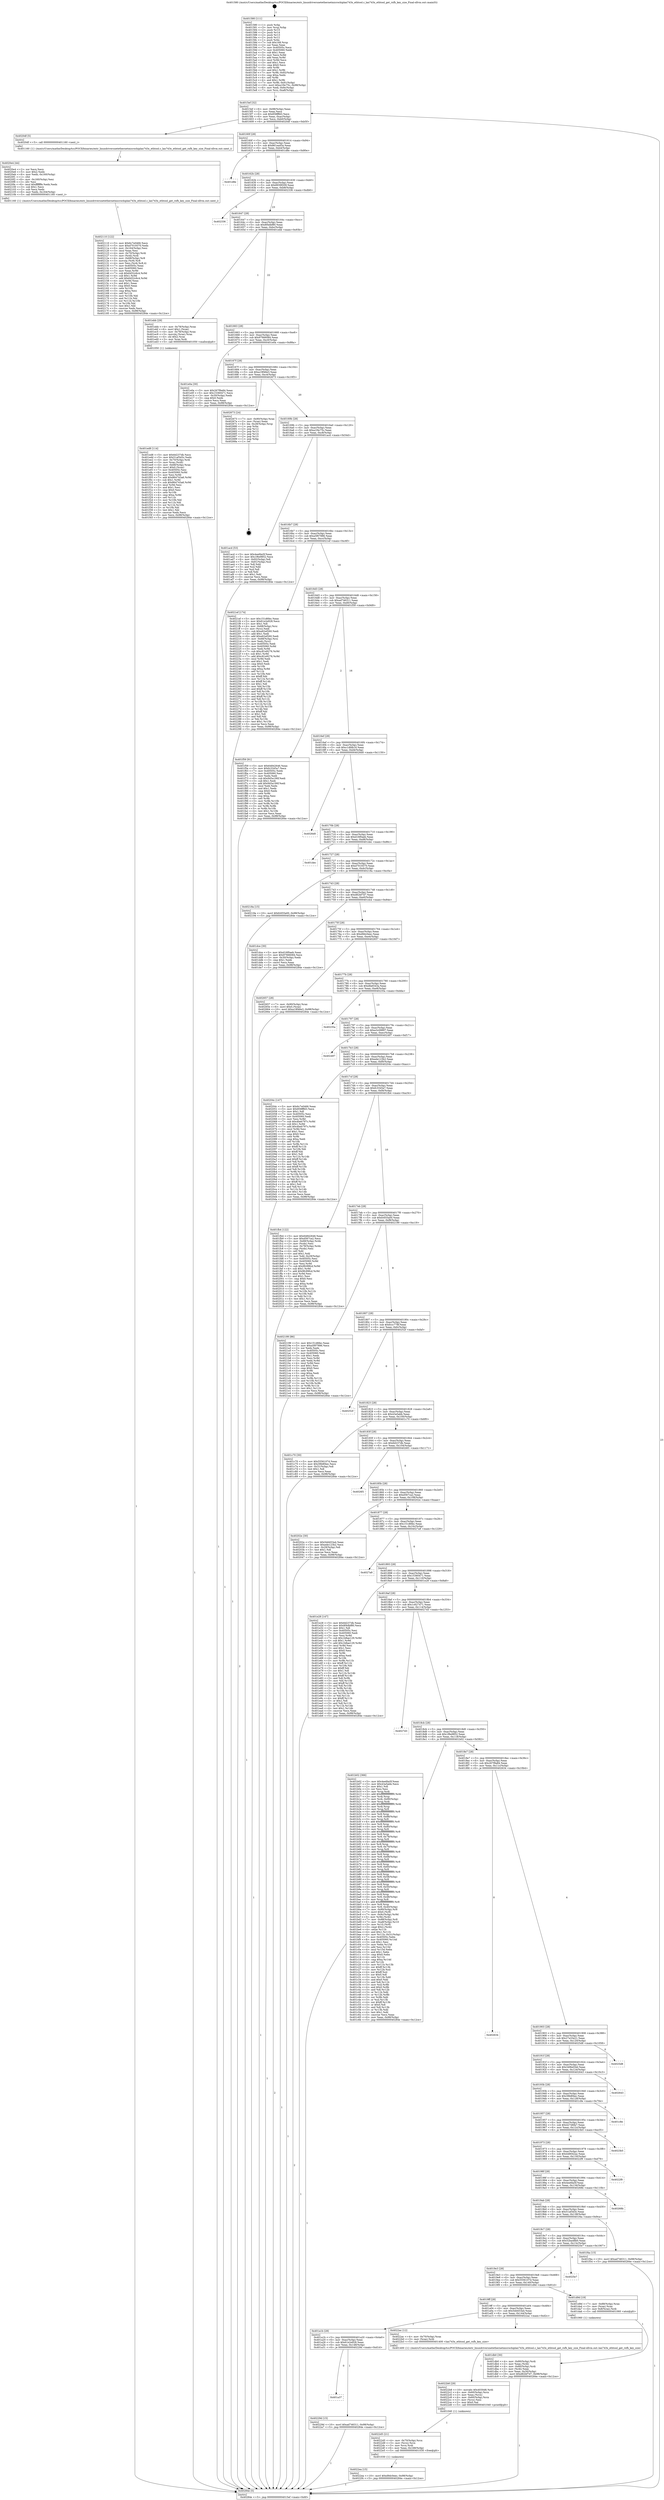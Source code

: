 digraph "0x401580" {
  label = "0x401580 (/mnt/c/Users/mathe/Desktop/tcc/POCII/binaries/extr_linuxdriversnetethernetmicrochiplan743x_ethtool.c_lan743x_ethtool_get_rxfh_key_size_Final-ollvm.out::main(0))"
  labelloc = "t"
  node[shape=record]

  Entry [label="",width=0.3,height=0.3,shape=circle,fillcolor=black,style=filled]
  "0x4015ef" [label="{
     0x4015ef [32]\l
     | [instrs]\l
     &nbsp;&nbsp;0x4015ef \<+6\>: mov -0x98(%rbp),%eax\l
     &nbsp;&nbsp;0x4015f5 \<+2\>: mov %eax,%ecx\l
     &nbsp;&nbsp;0x4015f7 \<+6\>: sub $0x858fffd3,%ecx\l
     &nbsp;&nbsp;0x4015fd \<+6\>: mov %eax,-0xac(%rbp)\l
     &nbsp;&nbsp;0x401603 \<+6\>: mov %ecx,-0xb0(%rbp)\l
     &nbsp;&nbsp;0x401609 \<+6\>: je 00000000004020df \<main+0xb5f\>\l
  }"]
  "0x4020df" [label="{
     0x4020df [5]\l
     | [instrs]\l
     &nbsp;&nbsp;0x4020df \<+5\>: call 0000000000401160 \<next_i\>\l
     | [calls]\l
     &nbsp;&nbsp;0x401160 \{1\} (/mnt/c/Users/mathe/Desktop/tcc/POCII/binaries/extr_linuxdriversnetethernetmicrochiplan743x_ethtool.c_lan743x_ethtool_get_rxfh_key_size_Final-ollvm.out::next_i)\l
  }"]
  "0x40160f" [label="{
     0x40160f [28]\l
     | [instrs]\l
     &nbsp;&nbsp;0x40160f \<+5\>: jmp 0000000000401614 \<main+0x94\>\l
     &nbsp;&nbsp;0x401614 \<+6\>: mov -0xac(%rbp),%eax\l
     &nbsp;&nbsp;0x40161a \<+5\>: sub $0x861ea45a,%eax\l
     &nbsp;&nbsp;0x40161f \<+6\>: mov %eax,-0xb4(%rbp)\l
     &nbsp;&nbsp;0x401625 \<+6\>: je 0000000000401d8e \<main+0x80e\>\l
  }"]
  Exit [label="",width=0.3,height=0.3,shape=circle,fillcolor=black,style=filled,peripheries=2]
  "0x401d8e" [label="{
     0x401d8e\l
  }", style=dashed]
  "0x40162b" [label="{
     0x40162b [28]\l
     | [instrs]\l
     &nbsp;&nbsp;0x40162b \<+5\>: jmp 0000000000401630 \<main+0xb0\>\l
     &nbsp;&nbsp;0x401630 \<+6\>: mov -0xac(%rbp),%eax\l
     &nbsp;&nbsp;0x401636 \<+5\>: sub $0x8939f209,%eax\l
     &nbsp;&nbsp;0x40163b \<+6\>: mov %eax,-0xb8(%rbp)\l
     &nbsp;&nbsp;0x401641 \<+6\>: je 0000000000402336 \<main+0xdb6\>\l
  }"]
  "0x4022ea" [label="{
     0x4022ea [15]\l
     | [instrs]\l
     &nbsp;&nbsp;0x4022ea \<+10\>: movl $0xd9dc0eec,-0x98(%rbp)\l
     &nbsp;&nbsp;0x4022f4 \<+5\>: jmp 000000000040284e \<main+0x12ce\>\l
  }"]
  "0x402336" [label="{
     0x402336\l
  }", style=dashed]
  "0x401647" [label="{
     0x401647 [28]\l
     | [instrs]\l
     &nbsp;&nbsp;0x401647 \<+5\>: jmp 000000000040164c \<main+0xcc\>\l
     &nbsp;&nbsp;0x40164c \<+6\>: mov -0xac(%rbp),%eax\l
     &nbsp;&nbsp;0x401652 \<+5\>: sub $0x8f4dbf80,%eax\l
     &nbsp;&nbsp;0x401657 \<+6\>: mov %eax,-0xbc(%rbp)\l
     &nbsp;&nbsp;0x40165d \<+6\>: je 0000000000401ebb \<main+0x93b\>\l
  }"]
  "0x4022d5" [label="{
     0x4022d5 [21]\l
     | [instrs]\l
     &nbsp;&nbsp;0x4022d5 \<+4\>: mov -0x70(%rbp),%rcx\l
     &nbsp;&nbsp;0x4022d9 \<+3\>: mov (%rcx),%rcx\l
     &nbsp;&nbsp;0x4022dc \<+3\>: mov %rcx,%rdi\l
     &nbsp;&nbsp;0x4022df \<+6\>: mov %eax,-0x168(%rbp)\l
     &nbsp;&nbsp;0x4022e5 \<+5\>: call 0000000000401030 \<free@plt\>\l
     | [calls]\l
     &nbsp;&nbsp;0x401030 \{1\} (unknown)\l
  }"]
  "0x401ebb" [label="{
     0x401ebb [29]\l
     | [instrs]\l
     &nbsp;&nbsp;0x401ebb \<+4\>: mov -0x78(%rbp),%rax\l
     &nbsp;&nbsp;0x401ebf \<+6\>: movl $0x1,(%rax)\l
     &nbsp;&nbsp;0x401ec5 \<+4\>: mov -0x78(%rbp),%rax\l
     &nbsp;&nbsp;0x401ec9 \<+3\>: movslq (%rax),%rax\l
     &nbsp;&nbsp;0x401ecc \<+4\>: shl $0x2,%rax\l
     &nbsp;&nbsp;0x401ed0 \<+3\>: mov %rax,%rdi\l
     &nbsp;&nbsp;0x401ed3 \<+5\>: call 0000000000401050 \<malloc@plt\>\l
     | [calls]\l
     &nbsp;&nbsp;0x401050 \{1\} (unknown)\l
  }"]
  "0x401663" [label="{
     0x401663 [28]\l
     | [instrs]\l
     &nbsp;&nbsp;0x401663 \<+5\>: jmp 0000000000401668 \<main+0xe8\>\l
     &nbsp;&nbsp;0x401668 \<+6\>: mov -0xac(%rbp),%eax\l
     &nbsp;&nbsp;0x40166e \<+5\>: sub $0x97666084,%eax\l
     &nbsp;&nbsp;0x401673 \<+6\>: mov %eax,-0xc0(%rbp)\l
     &nbsp;&nbsp;0x401679 \<+6\>: je 0000000000401e0a \<main+0x88a\>\l
  }"]
  "0x4022b8" [label="{
     0x4022b8 [29]\l
     | [instrs]\l
     &nbsp;&nbsp;0x4022b8 \<+10\>: movabs $0x4030d6,%rdi\l
     &nbsp;&nbsp;0x4022c2 \<+4\>: mov -0x60(%rbp),%rcx\l
     &nbsp;&nbsp;0x4022c6 \<+2\>: mov %eax,(%rcx)\l
     &nbsp;&nbsp;0x4022c8 \<+4\>: mov -0x60(%rbp),%rcx\l
     &nbsp;&nbsp;0x4022cc \<+2\>: mov (%rcx),%esi\l
     &nbsp;&nbsp;0x4022ce \<+2\>: mov $0x0,%al\l
     &nbsp;&nbsp;0x4022d0 \<+5\>: call 0000000000401040 \<printf@plt\>\l
     | [calls]\l
     &nbsp;&nbsp;0x401040 \{1\} (unknown)\l
  }"]
  "0x401e0a" [label="{
     0x401e0a [30]\l
     | [instrs]\l
     &nbsp;&nbsp;0x401e0a \<+5\>: mov $0x267f9a84,%eax\l
     &nbsp;&nbsp;0x401e0f \<+5\>: mov $0x15360471,%ecx\l
     &nbsp;&nbsp;0x401e14 \<+3\>: mov -0x30(%rbp),%edx\l
     &nbsp;&nbsp;0x401e17 \<+3\>: cmp $0x0,%edx\l
     &nbsp;&nbsp;0x401e1a \<+3\>: cmove %ecx,%eax\l
     &nbsp;&nbsp;0x401e1d \<+6\>: mov %eax,-0x98(%rbp)\l
     &nbsp;&nbsp;0x401e23 \<+5\>: jmp 000000000040284e \<main+0x12ce\>\l
  }"]
  "0x40167f" [label="{
     0x40167f [28]\l
     | [instrs]\l
     &nbsp;&nbsp;0x40167f \<+5\>: jmp 0000000000401684 \<main+0x104\>\l
     &nbsp;&nbsp;0x401684 \<+6\>: mov -0xac(%rbp),%eax\l
     &nbsp;&nbsp;0x40168a \<+5\>: sub $0xa19f46e3,%eax\l
     &nbsp;&nbsp;0x40168f \<+6\>: mov %eax,-0xc4(%rbp)\l
     &nbsp;&nbsp;0x401695 \<+6\>: je 0000000000402673 \<main+0x10f3\>\l
  }"]
  "0x401a37" [label="{
     0x401a37\l
  }", style=dashed]
  "0x402673" [label="{
     0x402673 [24]\l
     | [instrs]\l
     &nbsp;&nbsp;0x402673 \<+7\>: mov -0x90(%rbp),%rax\l
     &nbsp;&nbsp;0x40267a \<+2\>: mov (%rax),%eax\l
     &nbsp;&nbsp;0x40267c \<+4\>: lea -0x28(%rbp),%rsp\l
     &nbsp;&nbsp;0x402680 \<+1\>: pop %rbx\l
     &nbsp;&nbsp;0x402681 \<+2\>: pop %r12\l
     &nbsp;&nbsp;0x402683 \<+2\>: pop %r13\l
     &nbsp;&nbsp;0x402685 \<+2\>: pop %r14\l
     &nbsp;&nbsp;0x402687 \<+2\>: pop %r15\l
     &nbsp;&nbsp;0x402689 \<+1\>: pop %rbp\l
     &nbsp;&nbsp;0x40268a \<+1\>: ret\l
  }"]
  "0x40169b" [label="{
     0x40169b [28]\l
     | [instrs]\l
     &nbsp;&nbsp;0x40169b \<+5\>: jmp 00000000004016a0 \<main+0x120\>\l
     &nbsp;&nbsp;0x4016a0 \<+6\>: mov -0xac(%rbp),%eax\l
     &nbsp;&nbsp;0x4016a6 \<+5\>: sub $0xa1f4c75c,%eax\l
     &nbsp;&nbsp;0x4016ab \<+6\>: mov %eax,-0xc8(%rbp)\l
     &nbsp;&nbsp;0x4016b1 \<+6\>: je 0000000000401acd \<main+0x54d\>\l
  }"]
  "0x40229d" [label="{
     0x40229d [15]\l
     | [instrs]\l
     &nbsp;&nbsp;0x40229d \<+10\>: movl $0xad746311,-0x98(%rbp)\l
     &nbsp;&nbsp;0x4022a7 \<+5\>: jmp 000000000040284e \<main+0x12ce\>\l
  }"]
  "0x401acd" [label="{
     0x401acd [53]\l
     | [instrs]\l
     &nbsp;&nbsp;0x401acd \<+5\>: mov $0x4eefda5f,%eax\l
     &nbsp;&nbsp;0x401ad2 \<+5\>: mov $0x1f6e9852,%ecx\l
     &nbsp;&nbsp;0x401ad7 \<+6\>: mov -0x92(%rbp),%dl\l
     &nbsp;&nbsp;0x401add \<+7\>: mov -0x91(%rbp),%sil\l
     &nbsp;&nbsp;0x401ae4 \<+3\>: mov %dl,%dil\l
     &nbsp;&nbsp;0x401ae7 \<+3\>: and %sil,%dil\l
     &nbsp;&nbsp;0x401aea \<+3\>: xor %sil,%dl\l
     &nbsp;&nbsp;0x401aed \<+3\>: or %dl,%dil\l
     &nbsp;&nbsp;0x401af0 \<+4\>: test $0x1,%dil\l
     &nbsp;&nbsp;0x401af4 \<+3\>: cmovne %ecx,%eax\l
     &nbsp;&nbsp;0x401af7 \<+6\>: mov %eax,-0x98(%rbp)\l
     &nbsp;&nbsp;0x401afd \<+5\>: jmp 000000000040284e \<main+0x12ce\>\l
  }"]
  "0x4016b7" [label="{
     0x4016b7 [28]\l
     | [instrs]\l
     &nbsp;&nbsp;0x4016b7 \<+5\>: jmp 00000000004016bc \<main+0x13c\>\l
     &nbsp;&nbsp;0x4016bc \<+6\>: mov -0xac(%rbp),%eax\l
     &nbsp;&nbsp;0x4016c2 \<+5\>: sub $0xa5f07886,%eax\l
     &nbsp;&nbsp;0x4016c7 \<+6\>: mov %eax,-0xcc(%rbp)\l
     &nbsp;&nbsp;0x4016cd \<+6\>: je 00000000004021ef \<main+0xc6f\>\l
  }"]
  "0x40284e" [label="{
     0x40284e [5]\l
     | [instrs]\l
     &nbsp;&nbsp;0x40284e \<+5\>: jmp 00000000004015ef \<main+0x6f\>\l
  }"]
  "0x401580" [label="{
     0x401580 [111]\l
     | [instrs]\l
     &nbsp;&nbsp;0x401580 \<+1\>: push %rbp\l
     &nbsp;&nbsp;0x401581 \<+3\>: mov %rsp,%rbp\l
     &nbsp;&nbsp;0x401584 \<+2\>: push %r15\l
     &nbsp;&nbsp;0x401586 \<+2\>: push %r14\l
     &nbsp;&nbsp;0x401588 \<+2\>: push %r13\l
     &nbsp;&nbsp;0x40158a \<+2\>: push %r12\l
     &nbsp;&nbsp;0x40158c \<+1\>: push %rbx\l
     &nbsp;&nbsp;0x40158d \<+7\>: sub $0x168,%rsp\l
     &nbsp;&nbsp;0x401594 \<+2\>: xor %eax,%eax\l
     &nbsp;&nbsp;0x401596 \<+7\>: mov 0x40505c,%ecx\l
     &nbsp;&nbsp;0x40159d \<+7\>: mov 0x405060,%edx\l
     &nbsp;&nbsp;0x4015a4 \<+3\>: sub $0x1,%eax\l
     &nbsp;&nbsp;0x4015a7 \<+3\>: mov %ecx,%r8d\l
     &nbsp;&nbsp;0x4015aa \<+3\>: add %eax,%r8d\l
     &nbsp;&nbsp;0x4015ad \<+4\>: imul %r8d,%ecx\l
     &nbsp;&nbsp;0x4015b1 \<+3\>: and $0x1,%ecx\l
     &nbsp;&nbsp;0x4015b4 \<+3\>: cmp $0x0,%ecx\l
     &nbsp;&nbsp;0x4015b7 \<+4\>: sete %r9b\l
     &nbsp;&nbsp;0x4015bb \<+4\>: and $0x1,%r9b\l
     &nbsp;&nbsp;0x4015bf \<+7\>: mov %r9b,-0x92(%rbp)\l
     &nbsp;&nbsp;0x4015c6 \<+3\>: cmp $0xa,%edx\l
     &nbsp;&nbsp;0x4015c9 \<+4\>: setl %r9b\l
     &nbsp;&nbsp;0x4015cd \<+4\>: and $0x1,%r9b\l
     &nbsp;&nbsp;0x4015d1 \<+7\>: mov %r9b,-0x91(%rbp)\l
     &nbsp;&nbsp;0x4015d8 \<+10\>: movl $0xa1f4c75c,-0x98(%rbp)\l
     &nbsp;&nbsp;0x4015e2 \<+6\>: mov %edi,-0x9c(%rbp)\l
     &nbsp;&nbsp;0x4015e8 \<+7\>: mov %rsi,-0xa8(%rbp)\l
  }"]
  "0x401a1b" [label="{
     0x401a1b [28]\l
     | [instrs]\l
     &nbsp;&nbsp;0x401a1b \<+5\>: jmp 0000000000401a20 \<main+0x4a0\>\l
     &nbsp;&nbsp;0x401a20 \<+6\>: mov -0xac(%rbp),%eax\l
     &nbsp;&nbsp;0x401a26 \<+5\>: sub $0x61e2e928,%eax\l
     &nbsp;&nbsp;0x401a2b \<+6\>: mov %eax,-0x148(%rbp)\l
     &nbsp;&nbsp;0x401a31 \<+6\>: je 000000000040229d \<main+0xd1d\>\l
  }"]
  "0x4021ef" [label="{
     0x4021ef [174]\l
     | [instrs]\l
     &nbsp;&nbsp;0x4021ef \<+5\>: mov $0x151d6fec,%eax\l
     &nbsp;&nbsp;0x4021f4 \<+5\>: mov $0x61e2e928,%ecx\l
     &nbsp;&nbsp;0x4021f9 \<+2\>: mov $0x1,%dl\l
     &nbsp;&nbsp;0x4021fb \<+4\>: mov -0x68(%rbp),%rsi\l
     &nbsp;&nbsp;0x4021ff \<+2\>: mov (%rsi),%edi\l
     &nbsp;&nbsp;0x402201 \<+6\>: sub $0xe62ef260,%edi\l
     &nbsp;&nbsp;0x402207 \<+3\>: add $0x1,%edi\l
     &nbsp;&nbsp;0x40220a \<+6\>: add $0xe62ef260,%edi\l
     &nbsp;&nbsp;0x402210 \<+4\>: mov -0x68(%rbp),%rsi\l
     &nbsp;&nbsp;0x402214 \<+2\>: mov %edi,(%rsi)\l
     &nbsp;&nbsp;0x402216 \<+7\>: mov 0x40505c,%edi\l
     &nbsp;&nbsp;0x40221d \<+8\>: mov 0x405060,%r8d\l
     &nbsp;&nbsp;0x402225 \<+3\>: mov %edi,%r9d\l
     &nbsp;&nbsp;0x402228 \<+7\>: sub $0xc81e9276,%r9d\l
     &nbsp;&nbsp;0x40222f \<+4\>: sub $0x1,%r9d\l
     &nbsp;&nbsp;0x402233 \<+7\>: add $0xc81e9276,%r9d\l
     &nbsp;&nbsp;0x40223a \<+4\>: imul %r9d,%edi\l
     &nbsp;&nbsp;0x40223e \<+3\>: and $0x1,%edi\l
     &nbsp;&nbsp;0x402241 \<+3\>: cmp $0x0,%edi\l
     &nbsp;&nbsp;0x402244 \<+4\>: sete %r10b\l
     &nbsp;&nbsp;0x402248 \<+4\>: cmp $0xa,%r8d\l
     &nbsp;&nbsp;0x40224c \<+4\>: setl %r11b\l
     &nbsp;&nbsp;0x402250 \<+3\>: mov %r10b,%bl\l
     &nbsp;&nbsp;0x402253 \<+3\>: xor $0xff,%bl\l
     &nbsp;&nbsp;0x402256 \<+3\>: mov %r11b,%r14b\l
     &nbsp;&nbsp;0x402259 \<+4\>: xor $0xff,%r14b\l
     &nbsp;&nbsp;0x40225d \<+3\>: xor $0x1,%dl\l
     &nbsp;&nbsp;0x402260 \<+3\>: mov %bl,%r15b\l
     &nbsp;&nbsp;0x402263 \<+4\>: and $0xff,%r15b\l
     &nbsp;&nbsp;0x402267 \<+3\>: and %dl,%r10b\l
     &nbsp;&nbsp;0x40226a \<+3\>: mov %r14b,%r12b\l
     &nbsp;&nbsp;0x40226d \<+4\>: and $0xff,%r12b\l
     &nbsp;&nbsp;0x402271 \<+3\>: and %dl,%r11b\l
     &nbsp;&nbsp;0x402274 \<+3\>: or %r10b,%r15b\l
     &nbsp;&nbsp;0x402277 \<+3\>: or %r11b,%r12b\l
     &nbsp;&nbsp;0x40227a \<+3\>: xor %r12b,%r15b\l
     &nbsp;&nbsp;0x40227d \<+3\>: or %r14b,%bl\l
     &nbsp;&nbsp;0x402280 \<+3\>: xor $0xff,%bl\l
     &nbsp;&nbsp;0x402283 \<+3\>: or $0x1,%dl\l
     &nbsp;&nbsp;0x402286 \<+2\>: and %dl,%bl\l
     &nbsp;&nbsp;0x402288 \<+3\>: or %bl,%r15b\l
     &nbsp;&nbsp;0x40228b \<+4\>: test $0x1,%r15b\l
     &nbsp;&nbsp;0x40228f \<+3\>: cmovne %ecx,%eax\l
     &nbsp;&nbsp;0x402292 \<+6\>: mov %eax,-0x98(%rbp)\l
     &nbsp;&nbsp;0x402298 \<+5\>: jmp 000000000040284e \<main+0x12ce\>\l
  }"]
  "0x4016d3" [label="{
     0x4016d3 [28]\l
     | [instrs]\l
     &nbsp;&nbsp;0x4016d3 \<+5\>: jmp 00000000004016d8 \<main+0x158\>\l
     &nbsp;&nbsp;0x4016d8 \<+6\>: mov -0xac(%rbp),%eax\l
     &nbsp;&nbsp;0x4016de \<+5\>: sub $0xad746311,%eax\l
     &nbsp;&nbsp;0x4016e3 \<+6\>: mov %eax,-0xd0(%rbp)\l
     &nbsp;&nbsp;0x4016e9 \<+6\>: je 0000000000401f59 \<main+0x9d9\>\l
  }"]
  "0x4022ac" [label="{
     0x4022ac [12]\l
     | [instrs]\l
     &nbsp;&nbsp;0x4022ac \<+4\>: mov -0x70(%rbp),%rax\l
     &nbsp;&nbsp;0x4022b0 \<+3\>: mov (%rax),%rdi\l
     &nbsp;&nbsp;0x4022b3 \<+5\>: call 0000000000401400 \<lan743x_ethtool_get_rxfh_key_size\>\l
     | [calls]\l
     &nbsp;&nbsp;0x401400 \{1\} (/mnt/c/Users/mathe/Desktop/tcc/POCII/binaries/extr_linuxdriversnetethernetmicrochiplan743x_ethtool.c_lan743x_ethtool_get_rxfh_key_size_Final-ollvm.out::lan743x_ethtool_get_rxfh_key_size)\l
  }"]
  "0x401f59" [label="{
     0x401f59 [91]\l
     | [instrs]\l
     &nbsp;&nbsp;0x401f59 \<+5\>: mov $0x64842646,%eax\l
     &nbsp;&nbsp;0x401f5e \<+5\>: mov $0xfc3345a7,%ecx\l
     &nbsp;&nbsp;0x401f63 \<+7\>: mov 0x40505c,%edx\l
     &nbsp;&nbsp;0x401f6a \<+7\>: mov 0x405060,%esi\l
     &nbsp;&nbsp;0x401f71 \<+2\>: mov %edx,%edi\l
     &nbsp;&nbsp;0x401f73 \<+6\>: sub $0x945a190f,%edi\l
     &nbsp;&nbsp;0x401f79 \<+3\>: sub $0x1,%edi\l
     &nbsp;&nbsp;0x401f7c \<+6\>: add $0x945a190f,%edi\l
     &nbsp;&nbsp;0x401f82 \<+3\>: imul %edi,%edx\l
     &nbsp;&nbsp;0x401f85 \<+3\>: and $0x1,%edx\l
     &nbsp;&nbsp;0x401f88 \<+3\>: cmp $0x0,%edx\l
     &nbsp;&nbsp;0x401f8b \<+4\>: sete %r8b\l
     &nbsp;&nbsp;0x401f8f \<+3\>: cmp $0xa,%esi\l
     &nbsp;&nbsp;0x401f92 \<+4\>: setl %r9b\l
     &nbsp;&nbsp;0x401f96 \<+3\>: mov %r8b,%r10b\l
     &nbsp;&nbsp;0x401f99 \<+3\>: and %r9b,%r10b\l
     &nbsp;&nbsp;0x401f9c \<+3\>: xor %r9b,%r8b\l
     &nbsp;&nbsp;0x401f9f \<+3\>: or %r8b,%r10b\l
     &nbsp;&nbsp;0x401fa2 \<+4\>: test $0x1,%r10b\l
     &nbsp;&nbsp;0x401fa6 \<+3\>: cmovne %ecx,%eax\l
     &nbsp;&nbsp;0x401fa9 \<+6\>: mov %eax,-0x98(%rbp)\l
     &nbsp;&nbsp;0x401faf \<+5\>: jmp 000000000040284e \<main+0x12ce\>\l
  }"]
  "0x4016ef" [label="{
     0x4016ef [28]\l
     | [instrs]\l
     &nbsp;&nbsp;0x4016ef \<+5\>: jmp 00000000004016f4 \<main+0x174\>\l
     &nbsp;&nbsp;0x4016f4 \<+6\>: mov -0xac(%rbp),%eax\l
     &nbsp;&nbsp;0x4016fa \<+5\>: sub $0xc1dfdb16,%eax\l
     &nbsp;&nbsp;0x4016ff \<+6\>: mov %eax,-0xd4(%rbp)\l
     &nbsp;&nbsp;0x401705 \<+6\>: je 00000000004026d0 \<main+0x1150\>\l
  }"]
  "0x402110" [label="{
     0x402110 [122]\l
     | [instrs]\l
     &nbsp;&nbsp;0x402110 \<+5\>: mov $0x6c7e0466,%ecx\l
     &nbsp;&nbsp;0x402115 \<+5\>: mov $0xd7019370,%edx\l
     &nbsp;&nbsp;0x40211a \<+6\>: mov -0x164(%rbp),%esi\l
     &nbsp;&nbsp;0x402120 \<+3\>: imul %eax,%esi\l
     &nbsp;&nbsp;0x402123 \<+4\>: mov -0x70(%rbp),%rdi\l
     &nbsp;&nbsp;0x402127 \<+3\>: mov (%rdi),%rdi\l
     &nbsp;&nbsp;0x40212a \<+4\>: mov -0x68(%rbp),%r8\l
     &nbsp;&nbsp;0x40212e \<+3\>: movslq (%r8),%r8\l
     &nbsp;&nbsp;0x402131 \<+4\>: mov %esi,(%rdi,%r8,4)\l
     &nbsp;&nbsp;0x402135 \<+7\>: mov 0x40505c,%eax\l
     &nbsp;&nbsp;0x40213c \<+7\>: mov 0x405060,%esi\l
     &nbsp;&nbsp;0x402143 \<+3\>: mov %eax,%r9d\l
     &nbsp;&nbsp;0x402146 \<+7\>: sub $0x6452c6c4,%r9d\l
     &nbsp;&nbsp;0x40214d \<+4\>: sub $0x1,%r9d\l
     &nbsp;&nbsp;0x402151 \<+7\>: add $0x6452c6c4,%r9d\l
     &nbsp;&nbsp;0x402158 \<+4\>: imul %r9d,%eax\l
     &nbsp;&nbsp;0x40215c \<+3\>: and $0x1,%eax\l
     &nbsp;&nbsp;0x40215f \<+3\>: cmp $0x0,%eax\l
     &nbsp;&nbsp;0x402162 \<+4\>: sete %r10b\l
     &nbsp;&nbsp;0x402166 \<+3\>: cmp $0xa,%esi\l
     &nbsp;&nbsp;0x402169 \<+4\>: setl %r11b\l
     &nbsp;&nbsp;0x40216d \<+3\>: mov %r10b,%bl\l
     &nbsp;&nbsp;0x402170 \<+3\>: and %r11b,%bl\l
     &nbsp;&nbsp;0x402173 \<+3\>: xor %r11b,%r10b\l
     &nbsp;&nbsp;0x402176 \<+3\>: or %r10b,%bl\l
     &nbsp;&nbsp;0x402179 \<+3\>: test $0x1,%bl\l
     &nbsp;&nbsp;0x40217c \<+3\>: cmovne %edx,%ecx\l
     &nbsp;&nbsp;0x40217f \<+6\>: mov %ecx,-0x98(%rbp)\l
     &nbsp;&nbsp;0x402185 \<+5\>: jmp 000000000040284e \<main+0x12ce\>\l
  }"]
  "0x4026d0" [label="{
     0x4026d0\l
  }", style=dashed]
  "0x40170b" [label="{
     0x40170b [28]\l
     | [instrs]\l
     &nbsp;&nbsp;0x40170b \<+5\>: jmp 0000000000401710 \<main+0x190\>\l
     &nbsp;&nbsp;0x401710 \<+6\>: mov -0xac(%rbp),%eax\l
     &nbsp;&nbsp;0x401716 \<+5\>: sub $0xd16f0aeb,%eax\l
     &nbsp;&nbsp;0x40171b \<+6\>: mov %eax,-0xd8(%rbp)\l
     &nbsp;&nbsp;0x401721 \<+6\>: je 0000000000401dec \<main+0x86c\>\l
  }"]
  "0x4020e4" [label="{
     0x4020e4 [44]\l
     | [instrs]\l
     &nbsp;&nbsp;0x4020e4 \<+2\>: xor %ecx,%ecx\l
     &nbsp;&nbsp;0x4020e6 \<+5\>: mov $0x2,%edx\l
     &nbsp;&nbsp;0x4020eb \<+6\>: mov %edx,-0x160(%rbp)\l
     &nbsp;&nbsp;0x4020f1 \<+1\>: cltd\l
     &nbsp;&nbsp;0x4020f2 \<+6\>: mov -0x160(%rbp),%esi\l
     &nbsp;&nbsp;0x4020f8 \<+2\>: idiv %esi\l
     &nbsp;&nbsp;0x4020fa \<+6\>: imul $0xfffffffe,%edx,%edx\l
     &nbsp;&nbsp;0x402100 \<+3\>: sub $0x1,%ecx\l
     &nbsp;&nbsp;0x402103 \<+2\>: sub %ecx,%edx\l
     &nbsp;&nbsp;0x402105 \<+6\>: mov %edx,-0x164(%rbp)\l
     &nbsp;&nbsp;0x40210b \<+5\>: call 0000000000401160 \<next_i\>\l
     | [calls]\l
     &nbsp;&nbsp;0x401160 \{1\} (/mnt/c/Users/mathe/Desktop/tcc/POCII/binaries/extr_linuxdriversnetethernetmicrochiplan743x_ethtool.c_lan743x_ethtool_get_rxfh_key_size_Final-ollvm.out::next_i)\l
  }"]
  "0x401dec" [label="{
     0x401dec\l
  }", style=dashed]
  "0x401727" [label="{
     0x401727 [28]\l
     | [instrs]\l
     &nbsp;&nbsp;0x401727 \<+5\>: jmp 000000000040172c \<main+0x1ac\>\l
     &nbsp;&nbsp;0x40172c \<+6\>: mov -0xac(%rbp),%eax\l
     &nbsp;&nbsp;0x401732 \<+5\>: sub $0xd7019370,%eax\l
     &nbsp;&nbsp;0x401737 \<+6\>: mov %eax,-0xdc(%rbp)\l
     &nbsp;&nbsp;0x40173d \<+6\>: je 000000000040218a \<main+0xc0a\>\l
  }"]
  "0x401ed8" [label="{
     0x401ed8 [114]\l
     | [instrs]\l
     &nbsp;&nbsp;0x401ed8 \<+5\>: mov $0x6d237db,%ecx\l
     &nbsp;&nbsp;0x401edd \<+5\>: mov $0x51af3d3c,%edx\l
     &nbsp;&nbsp;0x401ee2 \<+4\>: mov -0x70(%rbp),%rdi\l
     &nbsp;&nbsp;0x401ee6 \<+3\>: mov %rax,(%rdi)\l
     &nbsp;&nbsp;0x401ee9 \<+4\>: mov -0x68(%rbp),%rax\l
     &nbsp;&nbsp;0x401eed \<+6\>: movl $0x0,(%rax)\l
     &nbsp;&nbsp;0x401ef3 \<+7\>: mov 0x40505c,%esi\l
     &nbsp;&nbsp;0x401efa \<+8\>: mov 0x405060,%r8d\l
     &nbsp;&nbsp;0x401f02 \<+3\>: mov %esi,%r9d\l
     &nbsp;&nbsp;0x401f05 \<+7\>: add $0x864743a6,%r9d\l
     &nbsp;&nbsp;0x401f0c \<+4\>: sub $0x1,%r9d\l
     &nbsp;&nbsp;0x401f10 \<+7\>: sub $0x864743a6,%r9d\l
     &nbsp;&nbsp;0x401f17 \<+4\>: imul %r9d,%esi\l
     &nbsp;&nbsp;0x401f1b \<+3\>: and $0x1,%esi\l
     &nbsp;&nbsp;0x401f1e \<+3\>: cmp $0x0,%esi\l
     &nbsp;&nbsp;0x401f21 \<+4\>: sete %r10b\l
     &nbsp;&nbsp;0x401f25 \<+4\>: cmp $0xa,%r8d\l
     &nbsp;&nbsp;0x401f29 \<+4\>: setl %r11b\l
     &nbsp;&nbsp;0x401f2d \<+3\>: mov %r10b,%bl\l
     &nbsp;&nbsp;0x401f30 \<+3\>: and %r11b,%bl\l
     &nbsp;&nbsp;0x401f33 \<+3\>: xor %r11b,%r10b\l
     &nbsp;&nbsp;0x401f36 \<+3\>: or %r10b,%bl\l
     &nbsp;&nbsp;0x401f39 \<+3\>: test $0x1,%bl\l
     &nbsp;&nbsp;0x401f3c \<+3\>: cmovne %edx,%ecx\l
     &nbsp;&nbsp;0x401f3f \<+6\>: mov %ecx,-0x98(%rbp)\l
     &nbsp;&nbsp;0x401f45 \<+5\>: jmp 000000000040284e \<main+0x12ce\>\l
  }"]
  "0x40218a" [label="{
     0x40218a [15]\l
     | [instrs]\l
     &nbsp;&nbsp;0x40218a \<+10\>: movl $0xfc655a00,-0x98(%rbp)\l
     &nbsp;&nbsp;0x402194 \<+5\>: jmp 000000000040284e \<main+0x12ce\>\l
  }"]
  "0x401743" [label="{
     0x401743 [28]\l
     | [instrs]\l
     &nbsp;&nbsp;0x401743 \<+5\>: jmp 0000000000401748 \<main+0x1c8\>\l
     &nbsp;&nbsp;0x401748 \<+6\>: mov -0xac(%rbp),%eax\l
     &nbsp;&nbsp;0x40174e \<+5\>: sub $0xd82bf7d7,%eax\l
     &nbsp;&nbsp;0x401753 \<+6\>: mov %eax,-0xe0(%rbp)\l
     &nbsp;&nbsp;0x401759 \<+6\>: je 0000000000401dce \<main+0x84e\>\l
  }"]
  "0x401db0" [label="{
     0x401db0 [30]\l
     | [instrs]\l
     &nbsp;&nbsp;0x401db0 \<+4\>: mov -0x80(%rbp),%rdi\l
     &nbsp;&nbsp;0x401db4 \<+2\>: mov %eax,(%rdi)\l
     &nbsp;&nbsp;0x401db6 \<+4\>: mov -0x80(%rbp),%rdi\l
     &nbsp;&nbsp;0x401dba \<+2\>: mov (%rdi),%eax\l
     &nbsp;&nbsp;0x401dbc \<+3\>: mov %eax,-0x30(%rbp)\l
     &nbsp;&nbsp;0x401dbf \<+10\>: movl $0xd82bf7d7,-0x98(%rbp)\l
     &nbsp;&nbsp;0x401dc9 \<+5\>: jmp 000000000040284e \<main+0x12ce\>\l
  }"]
  "0x401dce" [label="{
     0x401dce [30]\l
     | [instrs]\l
     &nbsp;&nbsp;0x401dce \<+5\>: mov $0xd16f0aeb,%eax\l
     &nbsp;&nbsp;0x401dd3 \<+5\>: mov $0x97666084,%ecx\l
     &nbsp;&nbsp;0x401dd8 \<+3\>: mov -0x30(%rbp),%edx\l
     &nbsp;&nbsp;0x401ddb \<+3\>: cmp $0x1,%edx\l
     &nbsp;&nbsp;0x401dde \<+3\>: cmovl %ecx,%eax\l
     &nbsp;&nbsp;0x401de1 \<+6\>: mov %eax,-0x98(%rbp)\l
     &nbsp;&nbsp;0x401de7 \<+5\>: jmp 000000000040284e \<main+0x12ce\>\l
  }"]
  "0x40175f" [label="{
     0x40175f [28]\l
     | [instrs]\l
     &nbsp;&nbsp;0x40175f \<+5\>: jmp 0000000000401764 \<main+0x1e4\>\l
     &nbsp;&nbsp;0x401764 \<+6\>: mov -0xac(%rbp),%eax\l
     &nbsp;&nbsp;0x40176a \<+5\>: sub $0xd9dc0eec,%eax\l
     &nbsp;&nbsp;0x40176f \<+6\>: mov %eax,-0xe4(%rbp)\l
     &nbsp;&nbsp;0x401775 \<+6\>: je 0000000000402657 \<main+0x10d7\>\l
  }"]
  "0x4019ff" [label="{
     0x4019ff [28]\l
     | [instrs]\l
     &nbsp;&nbsp;0x4019ff \<+5\>: jmp 0000000000401a04 \<main+0x484\>\l
     &nbsp;&nbsp;0x401a04 \<+6\>: mov -0xac(%rbp),%eax\l
     &nbsp;&nbsp;0x401a0a \<+5\>: sub $0x5dd453a4,%eax\l
     &nbsp;&nbsp;0x401a0f \<+6\>: mov %eax,-0x144(%rbp)\l
     &nbsp;&nbsp;0x401a15 \<+6\>: je 00000000004022ac \<main+0xd2c\>\l
  }"]
  "0x402657" [label="{
     0x402657 [28]\l
     | [instrs]\l
     &nbsp;&nbsp;0x402657 \<+7\>: mov -0x90(%rbp),%rax\l
     &nbsp;&nbsp;0x40265e \<+6\>: movl $0x0,(%rax)\l
     &nbsp;&nbsp;0x402664 \<+10\>: movl $0xa19f46e3,-0x98(%rbp)\l
     &nbsp;&nbsp;0x40266e \<+5\>: jmp 000000000040284e \<main+0x12ce\>\l
  }"]
  "0x40177b" [label="{
     0x40177b [28]\l
     | [instrs]\l
     &nbsp;&nbsp;0x40177b \<+5\>: jmp 0000000000401780 \<main+0x200\>\l
     &nbsp;&nbsp;0x401780 \<+6\>: mov -0xac(%rbp),%eax\l
     &nbsp;&nbsp;0x401786 \<+5\>: sub $0xdfa6543a,%eax\l
     &nbsp;&nbsp;0x40178b \<+6\>: mov %eax,-0xe8(%rbp)\l
     &nbsp;&nbsp;0x401791 \<+6\>: je 000000000040235a \<main+0xdda\>\l
  }"]
  "0x401d9d" [label="{
     0x401d9d [19]\l
     | [instrs]\l
     &nbsp;&nbsp;0x401d9d \<+7\>: mov -0x88(%rbp),%rax\l
     &nbsp;&nbsp;0x401da4 \<+3\>: mov (%rax),%rax\l
     &nbsp;&nbsp;0x401da7 \<+4\>: mov 0x8(%rax),%rdi\l
     &nbsp;&nbsp;0x401dab \<+5\>: call 0000000000401060 \<atoi@plt\>\l
     | [calls]\l
     &nbsp;&nbsp;0x401060 \{1\} (unknown)\l
  }"]
  "0x40235a" [label="{
     0x40235a\l
  }", style=dashed]
  "0x401797" [label="{
     0x401797 [28]\l
     | [instrs]\l
     &nbsp;&nbsp;0x401797 \<+5\>: jmp 000000000040179c \<main+0x21c\>\l
     &nbsp;&nbsp;0x40179c \<+6\>: mov -0xac(%rbp),%eax\l
     &nbsp;&nbsp;0x4017a2 \<+5\>: sub $0xe3c09897,%eax\l
     &nbsp;&nbsp;0x4017a7 \<+6\>: mov %eax,-0xec(%rbp)\l
     &nbsp;&nbsp;0x4017ad \<+6\>: je 0000000000402497 \<main+0xf17\>\l
  }"]
  "0x4019e3" [label="{
     0x4019e3 [28]\l
     | [instrs]\l
     &nbsp;&nbsp;0x4019e3 \<+5\>: jmp 00000000004019e8 \<main+0x468\>\l
     &nbsp;&nbsp;0x4019e8 \<+6\>: mov -0xac(%rbp),%eax\l
     &nbsp;&nbsp;0x4019ee \<+5\>: sub $0x5556107d,%eax\l
     &nbsp;&nbsp;0x4019f3 \<+6\>: mov %eax,-0x140(%rbp)\l
     &nbsp;&nbsp;0x4019f9 \<+6\>: je 0000000000401d9d \<main+0x81d\>\l
  }"]
  "0x402497" [label="{
     0x402497\l
  }", style=dashed]
  "0x4017b3" [label="{
     0x4017b3 [28]\l
     | [instrs]\l
     &nbsp;&nbsp;0x4017b3 \<+5\>: jmp 00000000004017b8 \<main+0x238\>\l
     &nbsp;&nbsp;0x4017b8 \<+6\>: mov -0xac(%rbp),%eax\l
     &nbsp;&nbsp;0x4017be \<+5\>: sub $0xede123b2,%eax\l
     &nbsp;&nbsp;0x4017c3 \<+6\>: mov %eax,-0xf0(%rbp)\l
     &nbsp;&nbsp;0x4017c9 \<+6\>: je 000000000040204c \<main+0xacc\>\l
  }"]
  "0x4025e7" [label="{
     0x4025e7\l
  }", style=dashed]
  "0x40204c" [label="{
     0x40204c [147]\l
     | [instrs]\l
     &nbsp;&nbsp;0x40204c \<+5\>: mov $0x6c7e0466,%eax\l
     &nbsp;&nbsp;0x402051 \<+5\>: mov $0x858fffd3,%ecx\l
     &nbsp;&nbsp;0x402056 \<+2\>: mov $0x1,%dl\l
     &nbsp;&nbsp;0x402058 \<+7\>: mov 0x40505c,%esi\l
     &nbsp;&nbsp;0x40205f \<+7\>: mov 0x405060,%edi\l
     &nbsp;&nbsp;0x402066 \<+3\>: mov %esi,%r8d\l
     &nbsp;&nbsp;0x402069 \<+7\>: sub $0x4beb797c,%r8d\l
     &nbsp;&nbsp;0x402070 \<+4\>: sub $0x1,%r8d\l
     &nbsp;&nbsp;0x402074 \<+7\>: add $0x4beb797c,%r8d\l
     &nbsp;&nbsp;0x40207b \<+4\>: imul %r8d,%esi\l
     &nbsp;&nbsp;0x40207f \<+3\>: and $0x1,%esi\l
     &nbsp;&nbsp;0x402082 \<+3\>: cmp $0x0,%esi\l
     &nbsp;&nbsp;0x402085 \<+4\>: sete %r9b\l
     &nbsp;&nbsp;0x402089 \<+3\>: cmp $0xa,%edi\l
     &nbsp;&nbsp;0x40208c \<+4\>: setl %r10b\l
     &nbsp;&nbsp;0x402090 \<+3\>: mov %r9b,%r11b\l
     &nbsp;&nbsp;0x402093 \<+4\>: xor $0xff,%r11b\l
     &nbsp;&nbsp;0x402097 \<+3\>: mov %r10b,%bl\l
     &nbsp;&nbsp;0x40209a \<+3\>: xor $0xff,%bl\l
     &nbsp;&nbsp;0x40209d \<+3\>: xor $0x1,%dl\l
     &nbsp;&nbsp;0x4020a0 \<+3\>: mov %r11b,%r14b\l
     &nbsp;&nbsp;0x4020a3 \<+4\>: and $0xff,%r14b\l
     &nbsp;&nbsp;0x4020a7 \<+3\>: and %dl,%r9b\l
     &nbsp;&nbsp;0x4020aa \<+3\>: mov %bl,%r15b\l
     &nbsp;&nbsp;0x4020ad \<+4\>: and $0xff,%r15b\l
     &nbsp;&nbsp;0x4020b1 \<+3\>: and %dl,%r10b\l
     &nbsp;&nbsp;0x4020b4 \<+3\>: or %r9b,%r14b\l
     &nbsp;&nbsp;0x4020b7 \<+3\>: or %r10b,%r15b\l
     &nbsp;&nbsp;0x4020ba \<+3\>: xor %r15b,%r14b\l
     &nbsp;&nbsp;0x4020bd \<+3\>: or %bl,%r11b\l
     &nbsp;&nbsp;0x4020c0 \<+4\>: xor $0xff,%r11b\l
     &nbsp;&nbsp;0x4020c4 \<+3\>: or $0x1,%dl\l
     &nbsp;&nbsp;0x4020c7 \<+3\>: and %dl,%r11b\l
     &nbsp;&nbsp;0x4020ca \<+3\>: or %r11b,%r14b\l
     &nbsp;&nbsp;0x4020cd \<+4\>: test $0x1,%r14b\l
     &nbsp;&nbsp;0x4020d1 \<+3\>: cmovne %ecx,%eax\l
     &nbsp;&nbsp;0x4020d4 \<+6\>: mov %eax,-0x98(%rbp)\l
     &nbsp;&nbsp;0x4020da \<+5\>: jmp 000000000040284e \<main+0x12ce\>\l
  }"]
  "0x4017cf" [label="{
     0x4017cf [28]\l
     | [instrs]\l
     &nbsp;&nbsp;0x4017cf \<+5\>: jmp 00000000004017d4 \<main+0x254\>\l
     &nbsp;&nbsp;0x4017d4 \<+6\>: mov -0xac(%rbp),%eax\l
     &nbsp;&nbsp;0x4017da \<+5\>: sub $0xfc3345a7,%eax\l
     &nbsp;&nbsp;0x4017df \<+6\>: mov %eax,-0xf4(%rbp)\l
     &nbsp;&nbsp;0x4017e5 \<+6\>: je 0000000000401fb4 \<main+0xa34\>\l
  }"]
  "0x4019c7" [label="{
     0x4019c7 [28]\l
     | [instrs]\l
     &nbsp;&nbsp;0x4019c7 \<+5\>: jmp 00000000004019cc \<main+0x44c\>\l
     &nbsp;&nbsp;0x4019cc \<+6\>: mov -0xac(%rbp),%eax\l
     &nbsp;&nbsp;0x4019d2 \<+5\>: sub $0x52ba48b0,%eax\l
     &nbsp;&nbsp;0x4019d7 \<+6\>: mov %eax,-0x13c(%rbp)\l
     &nbsp;&nbsp;0x4019dd \<+6\>: je 00000000004025e7 \<main+0x1067\>\l
  }"]
  "0x401fb4" [label="{
     0x401fb4 [122]\l
     | [instrs]\l
     &nbsp;&nbsp;0x401fb4 \<+5\>: mov $0x64842646,%eax\l
     &nbsp;&nbsp;0x401fb9 \<+5\>: mov $0xd567ca2,%ecx\l
     &nbsp;&nbsp;0x401fbe \<+4\>: mov -0x68(%rbp),%rdx\l
     &nbsp;&nbsp;0x401fc2 \<+2\>: mov (%rdx),%esi\l
     &nbsp;&nbsp;0x401fc4 \<+4\>: mov -0x78(%rbp),%rdx\l
     &nbsp;&nbsp;0x401fc8 \<+2\>: cmp (%rdx),%esi\l
     &nbsp;&nbsp;0x401fca \<+4\>: setl %dil\l
     &nbsp;&nbsp;0x401fce \<+4\>: and $0x1,%dil\l
     &nbsp;&nbsp;0x401fd2 \<+4\>: mov %dil,-0x29(%rbp)\l
     &nbsp;&nbsp;0x401fd6 \<+7\>: mov 0x40505c,%esi\l
     &nbsp;&nbsp;0x401fdd \<+8\>: mov 0x405060,%r8d\l
     &nbsp;&nbsp;0x401fe5 \<+3\>: mov %esi,%r9d\l
     &nbsp;&nbsp;0x401fe8 \<+7\>: sub $0x9fc99fcd,%r9d\l
     &nbsp;&nbsp;0x401fef \<+4\>: sub $0x1,%r9d\l
     &nbsp;&nbsp;0x401ff3 \<+7\>: add $0x9fc99fcd,%r9d\l
     &nbsp;&nbsp;0x401ffa \<+4\>: imul %r9d,%esi\l
     &nbsp;&nbsp;0x401ffe \<+3\>: and $0x1,%esi\l
     &nbsp;&nbsp;0x402001 \<+3\>: cmp $0x0,%esi\l
     &nbsp;&nbsp;0x402004 \<+4\>: sete %dil\l
     &nbsp;&nbsp;0x402008 \<+4\>: cmp $0xa,%r8d\l
     &nbsp;&nbsp;0x40200c \<+4\>: setl %r10b\l
     &nbsp;&nbsp;0x402010 \<+3\>: mov %dil,%r11b\l
     &nbsp;&nbsp;0x402013 \<+3\>: and %r10b,%r11b\l
     &nbsp;&nbsp;0x402016 \<+3\>: xor %r10b,%dil\l
     &nbsp;&nbsp;0x402019 \<+3\>: or %dil,%r11b\l
     &nbsp;&nbsp;0x40201c \<+4\>: test $0x1,%r11b\l
     &nbsp;&nbsp;0x402020 \<+3\>: cmovne %ecx,%eax\l
     &nbsp;&nbsp;0x402023 \<+6\>: mov %eax,-0x98(%rbp)\l
     &nbsp;&nbsp;0x402029 \<+5\>: jmp 000000000040284e \<main+0x12ce\>\l
  }"]
  "0x4017eb" [label="{
     0x4017eb [28]\l
     | [instrs]\l
     &nbsp;&nbsp;0x4017eb \<+5\>: jmp 00000000004017f0 \<main+0x270\>\l
     &nbsp;&nbsp;0x4017f0 \<+6\>: mov -0xac(%rbp),%eax\l
     &nbsp;&nbsp;0x4017f6 \<+5\>: sub $0xfc655a00,%eax\l
     &nbsp;&nbsp;0x4017fb \<+6\>: mov %eax,-0xf8(%rbp)\l
     &nbsp;&nbsp;0x401801 \<+6\>: je 0000000000402199 \<main+0xc19\>\l
  }"]
  "0x401f4a" [label="{
     0x401f4a [15]\l
     | [instrs]\l
     &nbsp;&nbsp;0x401f4a \<+10\>: movl $0xad746311,-0x98(%rbp)\l
     &nbsp;&nbsp;0x401f54 \<+5\>: jmp 000000000040284e \<main+0x12ce\>\l
  }"]
  "0x402199" [label="{
     0x402199 [86]\l
     | [instrs]\l
     &nbsp;&nbsp;0x402199 \<+5\>: mov $0x151d6fec,%eax\l
     &nbsp;&nbsp;0x40219e \<+5\>: mov $0xa5f07886,%ecx\l
     &nbsp;&nbsp;0x4021a3 \<+2\>: xor %edx,%edx\l
     &nbsp;&nbsp;0x4021a5 \<+7\>: mov 0x40505c,%esi\l
     &nbsp;&nbsp;0x4021ac \<+7\>: mov 0x405060,%edi\l
     &nbsp;&nbsp;0x4021b3 \<+3\>: sub $0x1,%edx\l
     &nbsp;&nbsp;0x4021b6 \<+3\>: mov %esi,%r8d\l
     &nbsp;&nbsp;0x4021b9 \<+3\>: add %edx,%r8d\l
     &nbsp;&nbsp;0x4021bc \<+4\>: imul %r8d,%esi\l
     &nbsp;&nbsp;0x4021c0 \<+3\>: and $0x1,%esi\l
     &nbsp;&nbsp;0x4021c3 \<+3\>: cmp $0x0,%esi\l
     &nbsp;&nbsp;0x4021c6 \<+4\>: sete %r9b\l
     &nbsp;&nbsp;0x4021ca \<+3\>: cmp $0xa,%edi\l
     &nbsp;&nbsp;0x4021cd \<+4\>: setl %r10b\l
     &nbsp;&nbsp;0x4021d1 \<+3\>: mov %r9b,%r11b\l
     &nbsp;&nbsp;0x4021d4 \<+3\>: and %r10b,%r11b\l
     &nbsp;&nbsp;0x4021d7 \<+3\>: xor %r10b,%r9b\l
     &nbsp;&nbsp;0x4021da \<+3\>: or %r9b,%r11b\l
     &nbsp;&nbsp;0x4021dd \<+4\>: test $0x1,%r11b\l
     &nbsp;&nbsp;0x4021e1 \<+3\>: cmovne %ecx,%eax\l
     &nbsp;&nbsp;0x4021e4 \<+6\>: mov %eax,-0x98(%rbp)\l
     &nbsp;&nbsp;0x4021ea \<+5\>: jmp 000000000040284e \<main+0x12ce\>\l
  }"]
  "0x401807" [label="{
     0x401807 [28]\l
     | [instrs]\l
     &nbsp;&nbsp;0x401807 \<+5\>: jmp 000000000040180c \<main+0x28c\>\l
     &nbsp;&nbsp;0x40180c \<+6\>: mov -0xac(%rbp),%eax\l
     &nbsp;&nbsp;0x401812 \<+5\>: sub $0xfccc778f,%eax\l
     &nbsp;&nbsp;0x401817 \<+6\>: mov %eax,-0xfc(%rbp)\l
     &nbsp;&nbsp;0x40181d \<+6\>: je 000000000040252f \<main+0xfaf\>\l
  }"]
  "0x4019ab" [label="{
     0x4019ab [28]\l
     | [instrs]\l
     &nbsp;&nbsp;0x4019ab \<+5\>: jmp 00000000004019b0 \<main+0x430\>\l
     &nbsp;&nbsp;0x4019b0 \<+6\>: mov -0xac(%rbp),%eax\l
     &nbsp;&nbsp;0x4019b6 \<+5\>: sub $0x51af3d3c,%eax\l
     &nbsp;&nbsp;0x4019bb \<+6\>: mov %eax,-0x138(%rbp)\l
     &nbsp;&nbsp;0x4019c1 \<+6\>: je 0000000000401f4a \<main+0x9ca\>\l
  }"]
  "0x40252f" [label="{
     0x40252f\l
  }", style=dashed]
  "0x401823" [label="{
     0x401823 [28]\l
     | [instrs]\l
     &nbsp;&nbsp;0x401823 \<+5\>: jmp 0000000000401828 \<main+0x2a8\>\l
     &nbsp;&nbsp;0x401828 \<+6\>: mov -0xac(%rbp),%eax\l
     &nbsp;&nbsp;0x40182e \<+5\>: sub $0x43a5abb,%eax\l
     &nbsp;&nbsp;0x401833 \<+6\>: mov %eax,-0x100(%rbp)\l
     &nbsp;&nbsp;0x401839 \<+6\>: je 0000000000401c70 \<main+0x6f0\>\l
  }"]
  "0x40268b" [label="{
     0x40268b\l
  }", style=dashed]
  "0x401c70" [label="{
     0x401c70 [30]\l
     | [instrs]\l
     &nbsp;&nbsp;0x401c70 \<+5\>: mov $0x5556107d,%eax\l
     &nbsp;&nbsp;0x401c75 \<+5\>: mov $0x39b8f4ec,%ecx\l
     &nbsp;&nbsp;0x401c7a \<+3\>: mov -0x31(%rbp),%dl\l
     &nbsp;&nbsp;0x401c7d \<+3\>: test $0x1,%dl\l
     &nbsp;&nbsp;0x401c80 \<+3\>: cmovne %ecx,%eax\l
     &nbsp;&nbsp;0x401c83 \<+6\>: mov %eax,-0x98(%rbp)\l
     &nbsp;&nbsp;0x401c89 \<+5\>: jmp 000000000040284e \<main+0x12ce\>\l
  }"]
  "0x40183f" [label="{
     0x40183f [28]\l
     | [instrs]\l
     &nbsp;&nbsp;0x40183f \<+5\>: jmp 0000000000401844 \<main+0x2c4\>\l
     &nbsp;&nbsp;0x401844 \<+6\>: mov -0xac(%rbp),%eax\l
     &nbsp;&nbsp;0x40184a \<+5\>: sub $0x6d237db,%eax\l
     &nbsp;&nbsp;0x40184f \<+6\>: mov %eax,-0x104(%rbp)\l
     &nbsp;&nbsp;0x401855 \<+6\>: je 00000000004026f1 \<main+0x1171\>\l
  }"]
  "0x40198f" [label="{
     0x40198f [28]\l
     | [instrs]\l
     &nbsp;&nbsp;0x40198f \<+5\>: jmp 0000000000401994 \<main+0x414\>\l
     &nbsp;&nbsp;0x401994 \<+6\>: mov -0xac(%rbp),%eax\l
     &nbsp;&nbsp;0x40199a \<+5\>: sub $0x4eefda5f,%eax\l
     &nbsp;&nbsp;0x40199f \<+6\>: mov %eax,-0x134(%rbp)\l
     &nbsp;&nbsp;0x4019a5 \<+6\>: je 000000000040268b \<main+0x110b\>\l
  }"]
  "0x4026f1" [label="{
     0x4026f1\l
  }", style=dashed]
  "0x40185b" [label="{
     0x40185b [28]\l
     | [instrs]\l
     &nbsp;&nbsp;0x40185b \<+5\>: jmp 0000000000401860 \<main+0x2e0\>\l
     &nbsp;&nbsp;0x401860 \<+6\>: mov -0xac(%rbp),%eax\l
     &nbsp;&nbsp;0x401866 \<+5\>: sub $0xd567ca2,%eax\l
     &nbsp;&nbsp;0x40186b \<+6\>: mov %eax,-0x108(%rbp)\l
     &nbsp;&nbsp;0x401871 \<+6\>: je 000000000040202e \<main+0xaae\>\l
  }"]
  "0x4022f9" [label="{
     0x4022f9\l
  }", style=dashed]
  "0x40202e" [label="{
     0x40202e [30]\l
     | [instrs]\l
     &nbsp;&nbsp;0x40202e \<+5\>: mov $0x5dd453a4,%eax\l
     &nbsp;&nbsp;0x402033 \<+5\>: mov $0xede123b2,%ecx\l
     &nbsp;&nbsp;0x402038 \<+3\>: mov -0x29(%rbp),%dl\l
     &nbsp;&nbsp;0x40203b \<+3\>: test $0x1,%dl\l
     &nbsp;&nbsp;0x40203e \<+3\>: cmovne %ecx,%eax\l
     &nbsp;&nbsp;0x402041 \<+6\>: mov %eax,-0x98(%rbp)\l
     &nbsp;&nbsp;0x402047 \<+5\>: jmp 000000000040284e \<main+0x12ce\>\l
  }"]
  "0x401877" [label="{
     0x401877 [28]\l
     | [instrs]\l
     &nbsp;&nbsp;0x401877 \<+5\>: jmp 000000000040187c \<main+0x2fc\>\l
     &nbsp;&nbsp;0x40187c \<+6\>: mov -0xac(%rbp),%eax\l
     &nbsp;&nbsp;0x401882 \<+5\>: sub $0x151d6fec,%eax\l
     &nbsp;&nbsp;0x401887 \<+6\>: mov %eax,-0x10c(%rbp)\l
     &nbsp;&nbsp;0x40188d \<+6\>: je 00000000004027a9 \<main+0x1229\>\l
  }"]
  "0x401973" [label="{
     0x401973 [28]\l
     | [instrs]\l
     &nbsp;&nbsp;0x401973 \<+5\>: jmp 0000000000401978 \<main+0x3f8\>\l
     &nbsp;&nbsp;0x401978 \<+6\>: mov -0xac(%rbp),%eax\l
     &nbsp;&nbsp;0x40197e \<+5\>: sub $0x448042ac,%eax\l
     &nbsp;&nbsp;0x401983 \<+6\>: mov %eax,-0x130(%rbp)\l
     &nbsp;&nbsp;0x401989 \<+6\>: je 00000000004022f9 \<main+0xd79\>\l
  }"]
  "0x4027a9" [label="{
     0x4027a9\l
  }", style=dashed]
  "0x401893" [label="{
     0x401893 [28]\l
     | [instrs]\l
     &nbsp;&nbsp;0x401893 \<+5\>: jmp 0000000000401898 \<main+0x318\>\l
     &nbsp;&nbsp;0x401898 \<+6\>: mov -0xac(%rbp),%eax\l
     &nbsp;&nbsp;0x40189e \<+5\>: sub $0x15360471,%eax\l
     &nbsp;&nbsp;0x4018a3 \<+6\>: mov %eax,-0x110(%rbp)\l
     &nbsp;&nbsp;0x4018a9 \<+6\>: je 0000000000401e28 \<main+0x8a8\>\l
  }"]
  "0x4023b5" [label="{
     0x4023b5\l
  }", style=dashed]
  "0x401e28" [label="{
     0x401e28 [147]\l
     | [instrs]\l
     &nbsp;&nbsp;0x401e28 \<+5\>: mov $0x6d237db,%eax\l
     &nbsp;&nbsp;0x401e2d \<+5\>: mov $0x8f4dbf80,%ecx\l
     &nbsp;&nbsp;0x401e32 \<+2\>: mov $0x1,%dl\l
     &nbsp;&nbsp;0x401e34 \<+7\>: mov 0x40505c,%esi\l
     &nbsp;&nbsp;0x401e3b \<+7\>: mov 0x405060,%edi\l
     &nbsp;&nbsp;0x401e42 \<+3\>: mov %esi,%r8d\l
     &nbsp;&nbsp;0x401e45 \<+7\>: sub $0x1b8ae129,%r8d\l
     &nbsp;&nbsp;0x401e4c \<+4\>: sub $0x1,%r8d\l
     &nbsp;&nbsp;0x401e50 \<+7\>: add $0x1b8ae129,%r8d\l
     &nbsp;&nbsp;0x401e57 \<+4\>: imul %r8d,%esi\l
     &nbsp;&nbsp;0x401e5b \<+3\>: and $0x1,%esi\l
     &nbsp;&nbsp;0x401e5e \<+3\>: cmp $0x0,%esi\l
     &nbsp;&nbsp;0x401e61 \<+4\>: sete %r9b\l
     &nbsp;&nbsp;0x401e65 \<+3\>: cmp $0xa,%edi\l
     &nbsp;&nbsp;0x401e68 \<+4\>: setl %r10b\l
     &nbsp;&nbsp;0x401e6c \<+3\>: mov %r9b,%r11b\l
     &nbsp;&nbsp;0x401e6f \<+4\>: xor $0xff,%r11b\l
     &nbsp;&nbsp;0x401e73 \<+3\>: mov %r10b,%bl\l
     &nbsp;&nbsp;0x401e76 \<+3\>: xor $0xff,%bl\l
     &nbsp;&nbsp;0x401e79 \<+3\>: xor $0x1,%dl\l
     &nbsp;&nbsp;0x401e7c \<+3\>: mov %r11b,%r14b\l
     &nbsp;&nbsp;0x401e7f \<+4\>: and $0xff,%r14b\l
     &nbsp;&nbsp;0x401e83 \<+3\>: and %dl,%r9b\l
     &nbsp;&nbsp;0x401e86 \<+3\>: mov %bl,%r15b\l
     &nbsp;&nbsp;0x401e89 \<+4\>: and $0xff,%r15b\l
     &nbsp;&nbsp;0x401e8d \<+3\>: and %dl,%r10b\l
     &nbsp;&nbsp;0x401e90 \<+3\>: or %r9b,%r14b\l
     &nbsp;&nbsp;0x401e93 \<+3\>: or %r10b,%r15b\l
     &nbsp;&nbsp;0x401e96 \<+3\>: xor %r15b,%r14b\l
     &nbsp;&nbsp;0x401e99 \<+3\>: or %bl,%r11b\l
     &nbsp;&nbsp;0x401e9c \<+4\>: xor $0xff,%r11b\l
     &nbsp;&nbsp;0x401ea0 \<+3\>: or $0x1,%dl\l
     &nbsp;&nbsp;0x401ea3 \<+3\>: and %dl,%r11b\l
     &nbsp;&nbsp;0x401ea6 \<+3\>: or %r11b,%r14b\l
     &nbsp;&nbsp;0x401ea9 \<+4\>: test $0x1,%r14b\l
     &nbsp;&nbsp;0x401ead \<+3\>: cmovne %ecx,%eax\l
     &nbsp;&nbsp;0x401eb0 \<+6\>: mov %eax,-0x98(%rbp)\l
     &nbsp;&nbsp;0x401eb6 \<+5\>: jmp 000000000040284e \<main+0x12ce\>\l
  }"]
  "0x4018af" [label="{
     0x4018af [28]\l
     | [instrs]\l
     &nbsp;&nbsp;0x4018af \<+5\>: jmp 00000000004018b4 \<main+0x334\>\l
     &nbsp;&nbsp;0x4018b4 \<+6\>: mov -0xac(%rbp),%eax\l
     &nbsp;&nbsp;0x4018ba \<+5\>: sub $0x1c627471,%eax\l
     &nbsp;&nbsp;0x4018bf \<+6\>: mov %eax,-0x114(%rbp)\l
     &nbsp;&nbsp;0x4018c5 \<+6\>: je 00000000004027d3 \<main+0x1253\>\l
  }"]
  "0x401957" [label="{
     0x401957 [28]\l
     | [instrs]\l
     &nbsp;&nbsp;0x401957 \<+5\>: jmp 000000000040195c \<main+0x3dc\>\l
     &nbsp;&nbsp;0x40195c \<+6\>: mov -0xac(%rbp),%eax\l
     &nbsp;&nbsp;0x401962 \<+5\>: sub $0x427d6fa7,%eax\l
     &nbsp;&nbsp;0x401967 \<+6\>: mov %eax,-0x12c(%rbp)\l
     &nbsp;&nbsp;0x40196d \<+6\>: je 00000000004023b5 \<main+0xe35\>\l
  }"]
  "0x4027d3" [label="{
     0x4027d3\l
  }", style=dashed]
  "0x4018cb" [label="{
     0x4018cb [28]\l
     | [instrs]\l
     &nbsp;&nbsp;0x4018cb \<+5\>: jmp 00000000004018d0 \<main+0x350\>\l
     &nbsp;&nbsp;0x4018d0 \<+6\>: mov -0xac(%rbp),%eax\l
     &nbsp;&nbsp;0x4018d6 \<+5\>: sub $0x1f6e9852,%eax\l
     &nbsp;&nbsp;0x4018db \<+6\>: mov %eax,-0x118(%rbp)\l
     &nbsp;&nbsp;0x4018e1 \<+6\>: je 0000000000401b02 \<main+0x582\>\l
  }"]
  "0x401c8e" [label="{
     0x401c8e\l
  }", style=dashed]
  "0x401b02" [label="{
     0x401b02 [366]\l
     | [instrs]\l
     &nbsp;&nbsp;0x401b02 \<+5\>: mov $0x4eefda5f,%eax\l
     &nbsp;&nbsp;0x401b07 \<+5\>: mov $0x43a5abb,%ecx\l
     &nbsp;&nbsp;0x401b0c \<+2\>: mov $0x1,%dl\l
     &nbsp;&nbsp;0x401b0e \<+2\>: xor %esi,%esi\l
     &nbsp;&nbsp;0x401b10 \<+3\>: mov %rsp,%rdi\l
     &nbsp;&nbsp;0x401b13 \<+4\>: add $0xfffffffffffffff0,%rdi\l
     &nbsp;&nbsp;0x401b17 \<+3\>: mov %rdi,%rsp\l
     &nbsp;&nbsp;0x401b1a \<+7\>: mov %rdi,-0x90(%rbp)\l
     &nbsp;&nbsp;0x401b21 \<+3\>: mov %rsp,%rdi\l
     &nbsp;&nbsp;0x401b24 \<+4\>: add $0xfffffffffffffff0,%rdi\l
     &nbsp;&nbsp;0x401b28 \<+3\>: mov %rdi,%rsp\l
     &nbsp;&nbsp;0x401b2b \<+3\>: mov %rsp,%r8\l
     &nbsp;&nbsp;0x401b2e \<+4\>: add $0xfffffffffffffff0,%r8\l
     &nbsp;&nbsp;0x401b32 \<+3\>: mov %r8,%rsp\l
     &nbsp;&nbsp;0x401b35 \<+7\>: mov %r8,-0x88(%rbp)\l
     &nbsp;&nbsp;0x401b3c \<+3\>: mov %rsp,%r8\l
     &nbsp;&nbsp;0x401b3f \<+4\>: add $0xfffffffffffffff0,%r8\l
     &nbsp;&nbsp;0x401b43 \<+3\>: mov %r8,%rsp\l
     &nbsp;&nbsp;0x401b46 \<+4\>: mov %r8,-0x80(%rbp)\l
     &nbsp;&nbsp;0x401b4a \<+3\>: mov %rsp,%r8\l
     &nbsp;&nbsp;0x401b4d \<+4\>: add $0xfffffffffffffff0,%r8\l
     &nbsp;&nbsp;0x401b51 \<+3\>: mov %r8,%rsp\l
     &nbsp;&nbsp;0x401b54 \<+4\>: mov %r8,-0x78(%rbp)\l
     &nbsp;&nbsp;0x401b58 \<+3\>: mov %rsp,%r8\l
     &nbsp;&nbsp;0x401b5b \<+4\>: add $0xfffffffffffffff0,%r8\l
     &nbsp;&nbsp;0x401b5f \<+3\>: mov %r8,%rsp\l
     &nbsp;&nbsp;0x401b62 \<+4\>: mov %r8,-0x70(%rbp)\l
     &nbsp;&nbsp;0x401b66 \<+3\>: mov %rsp,%r8\l
     &nbsp;&nbsp;0x401b69 \<+4\>: add $0xfffffffffffffff0,%r8\l
     &nbsp;&nbsp;0x401b6d \<+3\>: mov %r8,%rsp\l
     &nbsp;&nbsp;0x401b70 \<+4\>: mov %r8,-0x68(%rbp)\l
     &nbsp;&nbsp;0x401b74 \<+3\>: mov %rsp,%r8\l
     &nbsp;&nbsp;0x401b77 \<+4\>: add $0xfffffffffffffff0,%r8\l
     &nbsp;&nbsp;0x401b7b \<+3\>: mov %r8,%rsp\l
     &nbsp;&nbsp;0x401b7e \<+4\>: mov %r8,-0x60(%rbp)\l
     &nbsp;&nbsp;0x401b82 \<+3\>: mov %rsp,%r8\l
     &nbsp;&nbsp;0x401b85 \<+4\>: add $0xfffffffffffffff0,%r8\l
     &nbsp;&nbsp;0x401b89 \<+3\>: mov %r8,%rsp\l
     &nbsp;&nbsp;0x401b8c \<+4\>: mov %r8,-0x58(%rbp)\l
     &nbsp;&nbsp;0x401b90 \<+3\>: mov %rsp,%r8\l
     &nbsp;&nbsp;0x401b93 \<+4\>: add $0xfffffffffffffff0,%r8\l
     &nbsp;&nbsp;0x401b97 \<+3\>: mov %r8,%rsp\l
     &nbsp;&nbsp;0x401b9a \<+4\>: mov %r8,-0x50(%rbp)\l
     &nbsp;&nbsp;0x401b9e \<+3\>: mov %rsp,%r8\l
     &nbsp;&nbsp;0x401ba1 \<+4\>: add $0xfffffffffffffff0,%r8\l
     &nbsp;&nbsp;0x401ba5 \<+3\>: mov %r8,%rsp\l
     &nbsp;&nbsp;0x401ba8 \<+4\>: mov %r8,-0x48(%rbp)\l
     &nbsp;&nbsp;0x401bac \<+3\>: mov %rsp,%r8\l
     &nbsp;&nbsp;0x401baf \<+4\>: add $0xfffffffffffffff0,%r8\l
     &nbsp;&nbsp;0x401bb3 \<+3\>: mov %r8,%rsp\l
     &nbsp;&nbsp;0x401bb6 \<+4\>: mov %r8,-0x40(%rbp)\l
     &nbsp;&nbsp;0x401bba \<+7\>: mov -0x90(%rbp),%r8\l
     &nbsp;&nbsp;0x401bc1 \<+7\>: movl $0x0,(%r8)\l
     &nbsp;&nbsp;0x401bc8 \<+7\>: mov -0x9c(%rbp),%r9d\l
     &nbsp;&nbsp;0x401bcf \<+3\>: mov %r9d,(%rdi)\l
     &nbsp;&nbsp;0x401bd2 \<+7\>: mov -0x88(%rbp),%r8\l
     &nbsp;&nbsp;0x401bd9 \<+7\>: mov -0xa8(%rbp),%r10\l
     &nbsp;&nbsp;0x401be0 \<+3\>: mov %r10,(%r8)\l
     &nbsp;&nbsp;0x401be3 \<+3\>: cmpl $0x2,(%rdi)\l
     &nbsp;&nbsp;0x401be6 \<+4\>: setne %r11b\l
     &nbsp;&nbsp;0x401bea \<+4\>: and $0x1,%r11b\l
     &nbsp;&nbsp;0x401bee \<+4\>: mov %r11b,-0x31(%rbp)\l
     &nbsp;&nbsp;0x401bf2 \<+7\>: mov 0x40505c,%ebx\l
     &nbsp;&nbsp;0x401bf9 \<+8\>: mov 0x405060,%r14d\l
     &nbsp;&nbsp;0x401c01 \<+3\>: sub $0x1,%esi\l
     &nbsp;&nbsp;0x401c04 \<+3\>: mov %ebx,%r15d\l
     &nbsp;&nbsp;0x401c07 \<+3\>: add %esi,%r15d\l
     &nbsp;&nbsp;0x401c0a \<+4\>: imul %r15d,%ebx\l
     &nbsp;&nbsp;0x401c0e \<+3\>: and $0x1,%ebx\l
     &nbsp;&nbsp;0x401c11 \<+3\>: cmp $0x0,%ebx\l
     &nbsp;&nbsp;0x401c14 \<+4\>: sete %r11b\l
     &nbsp;&nbsp;0x401c18 \<+4\>: cmp $0xa,%r14d\l
     &nbsp;&nbsp;0x401c1c \<+4\>: setl %r12b\l
     &nbsp;&nbsp;0x401c20 \<+3\>: mov %r11b,%r13b\l
     &nbsp;&nbsp;0x401c23 \<+4\>: xor $0xff,%r13b\l
     &nbsp;&nbsp;0x401c27 \<+3\>: mov %r12b,%sil\l
     &nbsp;&nbsp;0x401c2a \<+4\>: xor $0xff,%sil\l
     &nbsp;&nbsp;0x401c2e \<+3\>: xor $0x0,%dl\l
     &nbsp;&nbsp;0x401c31 \<+3\>: mov %r13b,%dil\l
     &nbsp;&nbsp;0x401c34 \<+4\>: and $0x0,%dil\l
     &nbsp;&nbsp;0x401c38 \<+3\>: and %dl,%r11b\l
     &nbsp;&nbsp;0x401c3b \<+3\>: mov %sil,%r8b\l
     &nbsp;&nbsp;0x401c3e \<+4\>: and $0x0,%r8b\l
     &nbsp;&nbsp;0x401c42 \<+3\>: and %dl,%r12b\l
     &nbsp;&nbsp;0x401c45 \<+3\>: or %r11b,%dil\l
     &nbsp;&nbsp;0x401c48 \<+3\>: or %r12b,%r8b\l
     &nbsp;&nbsp;0x401c4b \<+3\>: xor %r8b,%dil\l
     &nbsp;&nbsp;0x401c4e \<+3\>: or %sil,%r13b\l
     &nbsp;&nbsp;0x401c51 \<+4\>: xor $0xff,%r13b\l
     &nbsp;&nbsp;0x401c55 \<+3\>: or $0x0,%dl\l
     &nbsp;&nbsp;0x401c58 \<+3\>: and %dl,%r13b\l
     &nbsp;&nbsp;0x401c5b \<+3\>: or %r13b,%dil\l
     &nbsp;&nbsp;0x401c5e \<+4\>: test $0x1,%dil\l
     &nbsp;&nbsp;0x401c62 \<+3\>: cmovne %ecx,%eax\l
     &nbsp;&nbsp;0x401c65 \<+6\>: mov %eax,-0x98(%rbp)\l
     &nbsp;&nbsp;0x401c6b \<+5\>: jmp 000000000040284e \<main+0x12ce\>\l
  }"]
  "0x4018e7" [label="{
     0x4018e7 [28]\l
     | [instrs]\l
     &nbsp;&nbsp;0x4018e7 \<+5\>: jmp 00000000004018ec \<main+0x36c\>\l
     &nbsp;&nbsp;0x4018ec \<+6\>: mov -0xac(%rbp),%eax\l
     &nbsp;&nbsp;0x4018f2 \<+5\>: sub $0x267f9a84,%eax\l
     &nbsp;&nbsp;0x4018f7 \<+6\>: mov %eax,-0x11c(%rbp)\l
     &nbsp;&nbsp;0x4018fd \<+6\>: je 0000000000402634 \<main+0x10b4\>\l
  }"]
  "0x40193b" [label="{
     0x40193b [28]\l
     | [instrs]\l
     &nbsp;&nbsp;0x40193b \<+5\>: jmp 0000000000401940 \<main+0x3c0\>\l
     &nbsp;&nbsp;0x401940 \<+6\>: mov -0xac(%rbp),%eax\l
     &nbsp;&nbsp;0x401946 \<+5\>: sub $0x39b8f4ec,%eax\l
     &nbsp;&nbsp;0x40194b \<+6\>: mov %eax,-0x128(%rbp)\l
     &nbsp;&nbsp;0x401951 \<+6\>: je 0000000000401c8e \<main+0x70e\>\l
  }"]
  "0x402643" [label="{
     0x402643\l
  }", style=dashed]
  "0x402634" [label="{
     0x402634\l
  }", style=dashed]
  "0x401903" [label="{
     0x401903 [28]\l
     | [instrs]\l
     &nbsp;&nbsp;0x401903 \<+5\>: jmp 0000000000401908 \<main+0x388\>\l
     &nbsp;&nbsp;0x401908 \<+6\>: mov -0xac(%rbp),%eax\l
     &nbsp;&nbsp;0x40190e \<+5\>: sub $0x27a33e21,%eax\l
     &nbsp;&nbsp;0x401913 \<+6\>: mov %eax,-0x120(%rbp)\l
     &nbsp;&nbsp;0x401919 \<+6\>: je 00000000004025d8 \<main+0x1058\>\l
  }"]
  "0x40191f" [label="{
     0x40191f [28]\l
     | [instrs]\l
     &nbsp;&nbsp;0x40191f \<+5\>: jmp 0000000000401924 \<main+0x3a4\>\l
     &nbsp;&nbsp;0x401924 \<+6\>: mov -0xac(%rbp),%eax\l
     &nbsp;&nbsp;0x40192a \<+5\>: sub $0x349bd34d,%eax\l
     &nbsp;&nbsp;0x40192f \<+6\>: mov %eax,-0x124(%rbp)\l
     &nbsp;&nbsp;0x401935 \<+6\>: je 0000000000402643 \<main+0x10c3\>\l
  }"]
  "0x4025d8" [label="{
     0x4025d8\l
  }", style=dashed]
  Entry -> "0x401580" [label=" 1"]
  "0x4015ef" -> "0x4020df" [label=" 1"]
  "0x4015ef" -> "0x40160f" [label=" 23"]
  "0x402673" -> Exit [label=" 1"]
  "0x40160f" -> "0x401d8e" [label=" 0"]
  "0x40160f" -> "0x40162b" [label=" 23"]
  "0x402657" -> "0x40284e" [label=" 1"]
  "0x40162b" -> "0x402336" [label=" 0"]
  "0x40162b" -> "0x401647" [label=" 23"]
  "0x4022ea" -> "0x40284e" [label=" 1"]
  "0x401647" -> "0x401ebb" [label=" 1"]
  "0x401647" -> "0x401663" [label=" 22"]
  "0x4022d5" -> "0x4022ea" [label=" 1"]
  "0x401663" -> "0x401e0a" [label=" 1"]
  "0x401663" -> "0x40167f" [label=" 21"]
  "0x4022b8" -> "0x4022d5" [label=" 1"]
  "0x40167f" -> "0x402673" [label=" 1"]
  "0x40167f" -> "0x40169b" [label=" 20"]
  "0x4022ac" -> "0x4022b8" [label=" 1"]
  "0x40169b" -> "0x401acd" [label=" 1"]
  "0x40169b" -> "0x4016b7" [label=" 19"]
  "0x401acd" -> "0x40284e" [label=" 1"]
  "0x401580" -> "0x4015ef" [label=" 1"]
  "0x40284e" -> "0x4015ef" [label=" 23"]
  "0x40229d" -> "0x40284e" [label=" 1"]
  "0x4016b7" -> "0x4021ef" [label=" 1"]
  "0x4016b7" -> "0x4016d3" [label=" 18"]
  "0x401a1b" -> "0x40229d" [label=" 1"]
  "0x4016d3" -> "0x401f59" [label=" 2"]
  "0x4016d3" -> "0x4016ef" [label=" 16"]
  "0x401a1b" -> "0x401a37" [label=" 0"]
  "0x4016ef" -> "0x4026d0" [label=" 0"]
  "0x4016ef" -> "0x40170b" [label=" 16"]
  "0x4019ff" -> "0x4022ac" [label=" 1"]
  "0x40170b" -> "0x401dec" [label=" 0"]
  "0x40170b" -> "0x401727" [label=" 16"]
  "0x4019ff" -> "0x401a1b" [label=" 1"]
  "0x401727" -> "0x40218a" [label=" 1"]
  "0x401727" -> "0x401743" [label=" 15"]
  "0x4021ef" -> "0x40284e" [label=" 1"]
  "0x401743" -> "0x401dce" [label=" 1"]
  "0x401743" -> "0x40175f" [label=" 14"]
  "0x402199" -> "0x40284e" [label=" 1"]
  "0x40175f" -> "0x402657" [label=" 1"]
  "0x40175f" -> "0x40177b" [label=" 13"]
  "0x40218a" -> "0x40284e" [label=" 1"]
  "0x40177b" -> "0x40235a" [label=" 0"]
  "0x40177b" -> "0x401797" [label=" 13"]
  "0x402110" -> "0x40284e" [label=" 1"]
  "0x401797" -> "0x402497" [label=" 0"]
  "0x401797" -> "0x4017b3" [label=" 13"]
  "0x4020df" -> "0x4020e4" [label=" 1"]
  "0x4017b3" -> "0x40204c" [label=" 1"]
  "0x4017b3" -> "0x4017cf" [label=" 12"]
  "0x40204c" -> "0x40284e" [label=" 1"]
  "0x4017cf" -> "0x401fb4" [label=" 2"]
  "0x4017cf" -> "0x4017eb" [label=" 10"]
  "0x401fb4" -> "0x40284e" [label=" 2"]
  "0x4017eb" -> "0x402199" [label=" 1"]
  "0x4017eb" -> "0x401807" [label=" 9"]
  "0x401f59" -> "0x40284e" [label=" 2"]
  "0x401807" -> "0x40252f" [label=" 0"]
  "0x401807" -> "0x401823" [label=" 9"]
  "0x401ed8" -> "0x40284e" [label=" 1"]
  "0x401823" -> "0x401c70" [label=" 1"]
  "0x401823" -> "0x40183f" [label=" 8"]
  "0x401ebb" -> "0x401ed8" [label=" 1"]
  "0x40183f" -> "0x4026f1" [label=" 0"]
  "0x40183f" -> "0x40185b" [label=" 8"]
  "0x401e0a" -> "0x40284e" [label=" 1"]
  "0x40185b" -> "0x40202e" [label=" 2"]
  "0x40185b" -> "0x401877" [label=" 6"]
  "0x401dce" -> "0x40284e" [label=" 1"]
  "0x401877" -> "0x4027a9" [label=" 0"]
  "0x401877" -> "0x401893" [label=" 6"]
  "0x401d9d" -> "0x401db0" [label=" 1"]
  "0x401893" -> "0x401e28" [label=" 1"]
  "0x401893" -> "0x4018af" [label=" 5"]
  "0x4019e3" -> "0x4019ff" [label=" 2"]
  "0x4018af" -> "0x4027d3" [label=" 0"]
  "0x4018af" -> "0x4018cb" [label=" 5"]
  "0x4020e4" -> "0x402110" [label=" 1"]
  "0x4018cb" -> "0x401b02" [label=" 1"]
  "0x4018cb" -> "0x4018e7" [label=" 4"]
  "0x4019c7" -> "0x4019e3" [label=" 3"]
  "0x401b02" -> "0x40284e" [label=" 1"]
  "0x401c70" -> "0x40284e" [label=" 1"]
  "0x40202e" -> "0x40284e" [label=" 2"]
  "0x4018e7" -> "0x402634" [label=" 0"]
  "0x4018e7" -> "0x401903" [label=" 4"]
  "0x4019ab" -> "0x4019c7" [label=" 3"]
  "0x401903" -> "0x4025d8" [label=" 0"]
  "0x401903" -> "0x40191f" [label=" 4"]
  "0x4019ab" -> "0x401f4a" [label=" 1"]
  "0x40191f" -> "0x402643" [label=" 0"]
  "0x40191f" -> "0x40193b" [label=" 4"]
  "0x4019c7" -> "0x4025e7" [label=" 0"]
  "0x40193b" -> "0x401c8e" [label=" 0"]
  "0x40193b" -> "0x401957" [label=" 4"]
  "0x4019e3" -> "0x401d9d" [label=" 1"]
  "0x401957" -> "0x4023b5" [label=" 0"]
  "0x401957" -> "0x401973" [label=" 4"]
  "0x401db0" -> "0x40284e" [label=" 1"]
  "0x401973" -> "0x4022f9" [label=" 0"]
  "0x401973" -> "0x40198f" [label=" 4"]
  "0x401e28" -> "0x40284e" [label=" 1"]
  "0x40198f" -> "0x40268b" [label=" 0"]
  "0x40198f" -> "0x4019ab" [label=" 4"]
  "0x401f4a" -> "0x40284e" [label=" 1"]
}
